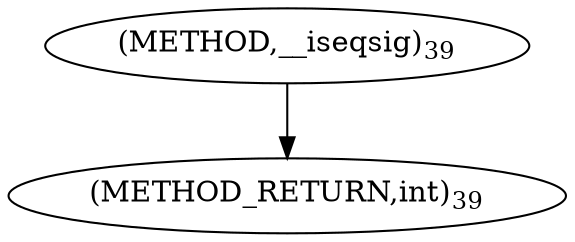 digraph "__iseqsig" {  
"6233" [label = <(METHOD,__iseqsig)<SUB>39</SUB>> ]
"6236" [label = <(METHOD_RETURN,int)<SUB>39</SUB>> ]
  "6233" -> "6236" 
}
